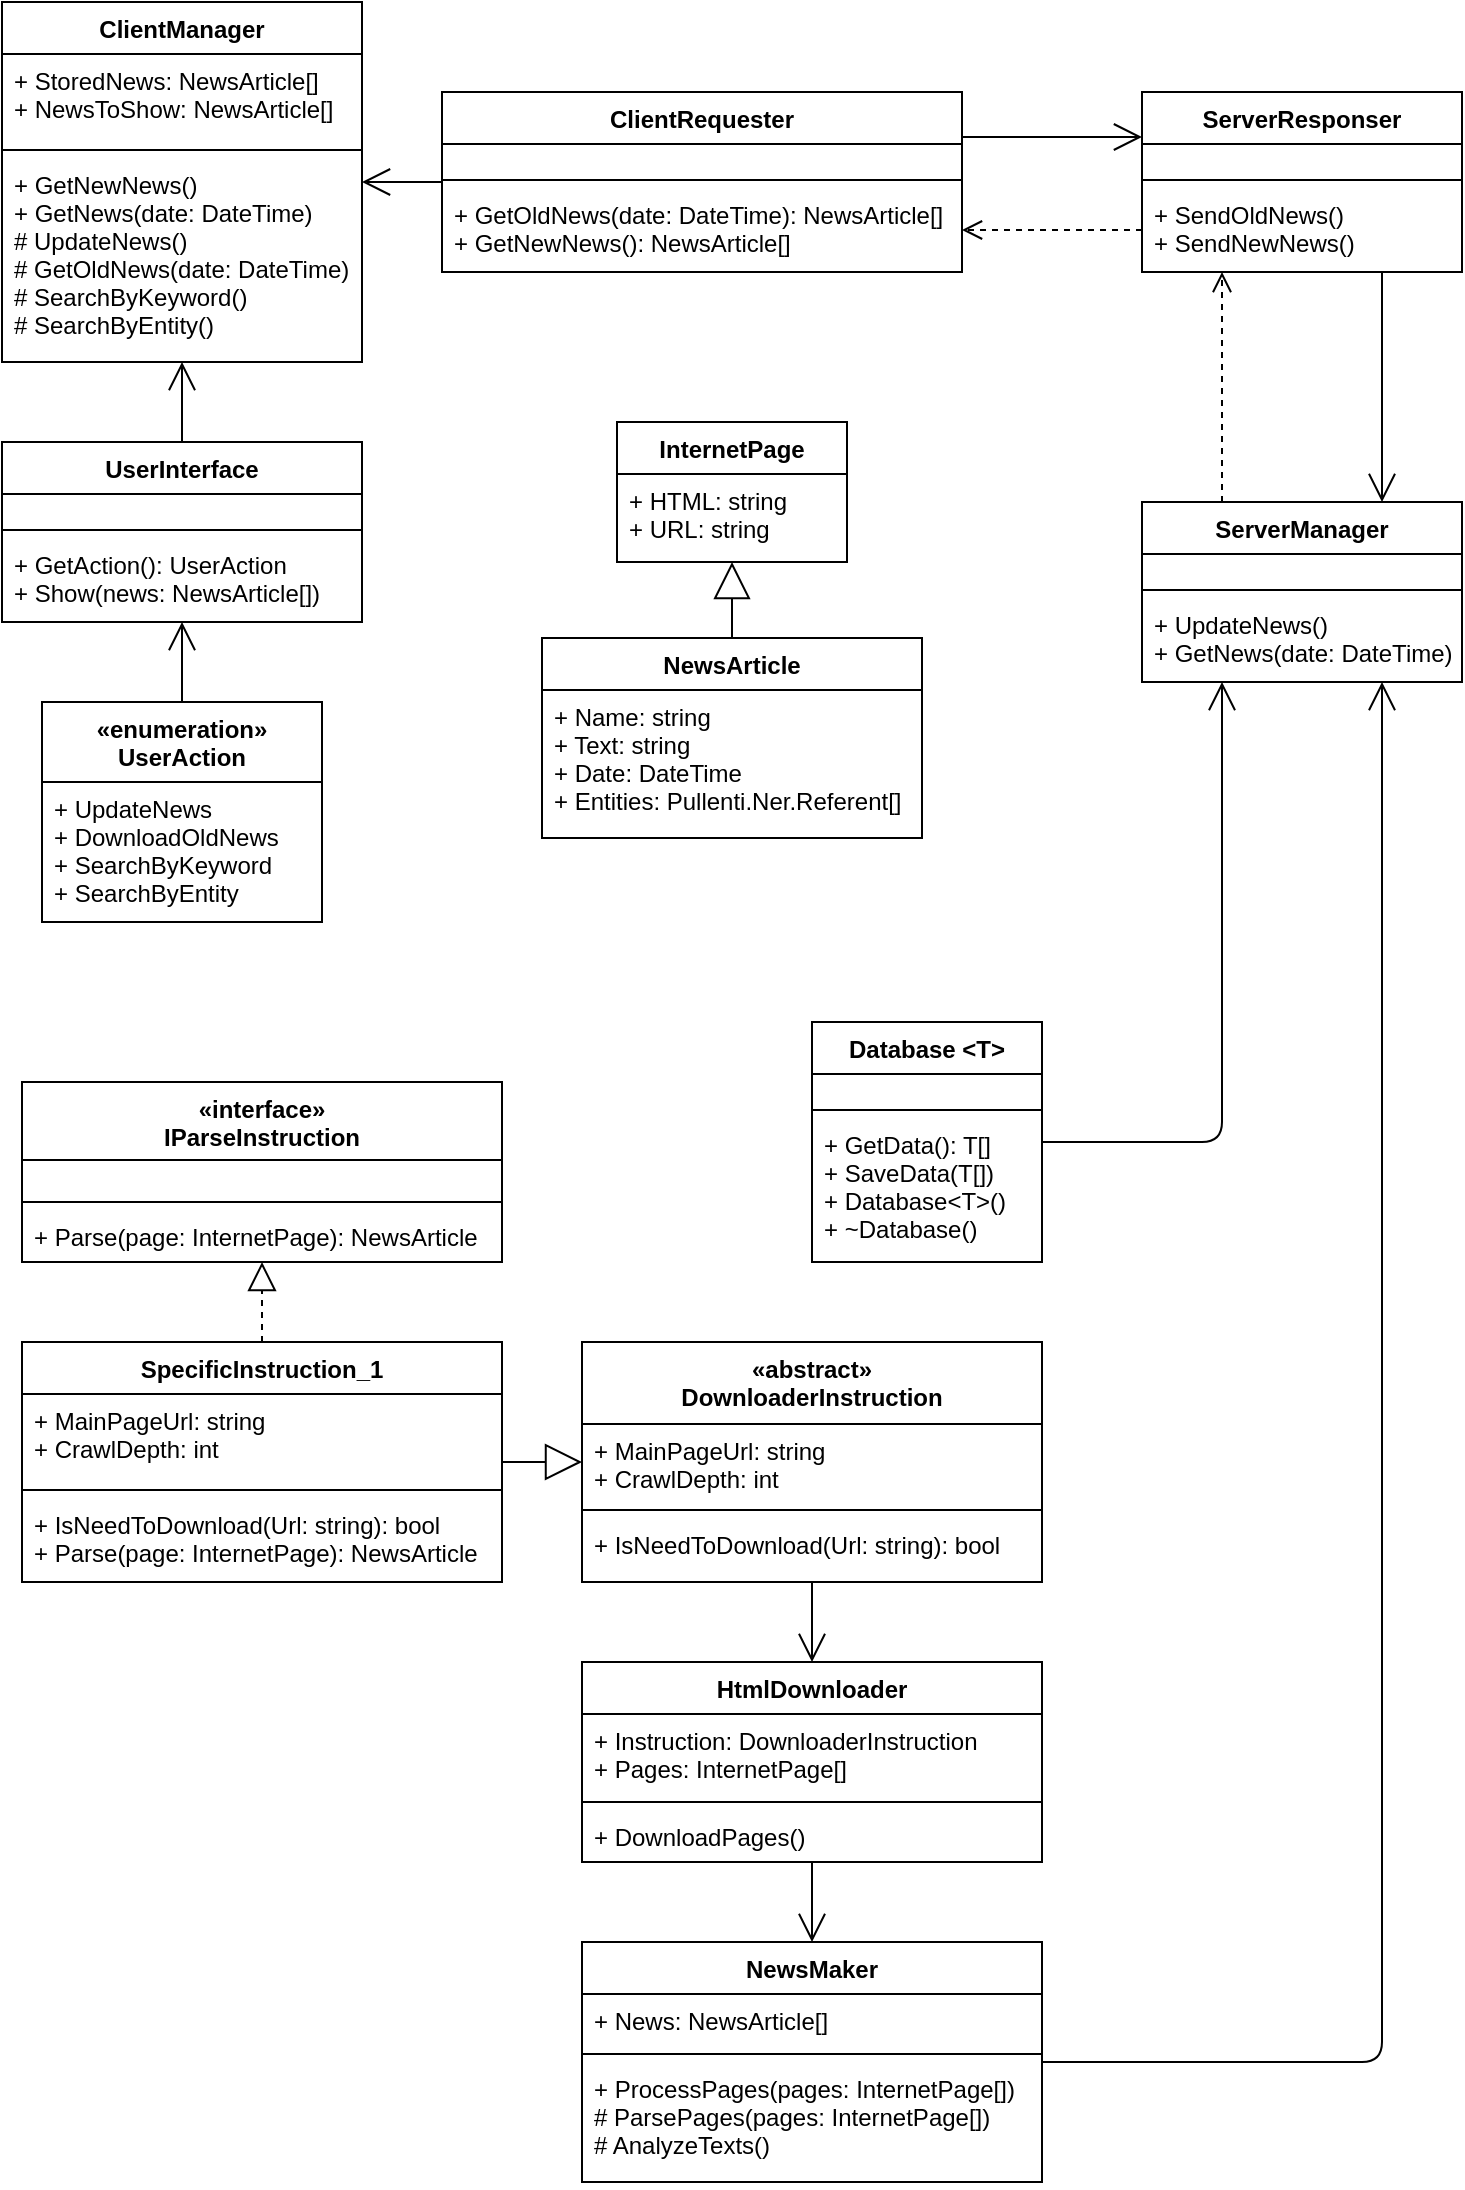 <mxfile version="12.4.2" type="device" pages="1"><diagram id="Vc74P67zV6VOK7TDA0Yw" name="Page-1"><mxGraphModel dx="1024" dy="592" grid="1" gridSize="10" guides="1" tooltips="1" connect="1" arrows="1" fold="1" page="1" pageScale="1" pageWidth="827" pageHeight="1169" math="0" shadow="0"><root><mxCell id="0"/><mxCell id="1" parent="0"/><mxCell id="HoIl5gADd9q3uxg9h6yU-5" value="ClientRequester" style="swimlane;fontStyle=1;align=center;verticalAlign=top;childLayout=stackLayout;horizontal=1;startSize=26;horizontalStack=0;resizeParent=1;resizeParentMax=0;resizeLast=0;collapsible=1;marginBottom=0;" parent="1" vertex="1"><mxGeometry x="250" y="85" width="260" height="90" as="geometry"/></mxCell><mxCell id="HoIl5gADd9q3uxg9h6yU-6" value=" " style="text;strokeColor=none;fillColor=none;align=left;verticalAlign=top;spacingLeft=4;spacingRight=4;overflow=hidden;rotatable=0;points=[[0,0.5],[1,0.5]];portConstraint=eastwest;" parent="HoIl5gADd9q3uxg9h6yU-5" vertex="1"><mxGeometry y="26" width="260" height="14" as="geometry"/></mxCell><mxCell id="HoIl5gADd9q3uxg9h6yU-7" value="" style="line;strokeWidth=1;fillColor=none;align=left;verticalAlign=middle;spacingTop=-1;spacingLeft=3;spacingRight=3;rotatable=0;labelPosition=right;points=[];portConstraint=eastwest;" parent="HoIl5gADd9q3uxg9h6yU-5" vertex="1"><mxGeometry y="40" width="260" height="8" as="geometry"/></mxCell><mxCell id="HoIl5gADd9q3uxg9h6yU-8" value="+ GetOldNews(date: DateTime): NewsArticle[]&#10;+ GetNewNews(): NewsArticle[]" style="text;strokeColor=none;fillColor=none;align=left;verticalAlign=top;spacingLeft=4;spacingRight=4;overflow=hidden;rotatable=0;points=[[0,0.5],[1,0.5]];portConstraint=eastwest;" parent="HoIl5gADd9q3uxg9h6yU-5" vertex="1"><mxGeometry y="48" width="260" height="42" as="geometry"/></mxCell><mxCell id="HoIl5gADd9q3uxg9h6yU-9" value="UserInterface" style="swimlane;fontStyle=1;align=center;verticalAlign=top;childLayout=stackLayout;horizontal=1;startSize=26;horizontalStack=0;resizeParent=1;resizeParentMax=0;resizeLast=0;collapsible=1;marginBottom=0;" parent="1" vertex="1"><mxGeometry x="30" y="260" width="180" height="90" as="geometry"/></mxCell><mxCell id="HoIl5gADd9q3uxg9h6yU-10" value=" " style="text;strokeColor=none;fillColor=none;align=left;verticalAlign=top;spacingLeft=4;spacingRight=4;overflow=hidden;rotatable=0;points=[[0,0.5],[1,0.5]];portConstraint=eastwest;" parent="HoIl5gADd9q3uxg9h6yU-9" vertex="1"><mxGeometry y="26" width="180" height="14" as="geometry"/></mxCell><mxCell id="HoIl5gADd9q3uxg9h6yU-11" value="" style="line;strokeWidth=1;fillColor=none;align=left;verticalAlign=middle;spacingTop=-1;spacingLeft=3;spacingRight=3;rotatable=0;labelPosition=right;points=[];portConstraint=eastwest;" parent="HoIl5gADd9q3uxg9h6yU-9" vertex="1"><mxGeometry y="40" width="180" height="8" as="geometry"/></mxCell><mxCell id="HoIl5gADd9q3uxg9h6yU-12" value="+ GetAction(): UserAction&#10;+ Show(news: NewsArticle[])" style="text;strokeColor=none;fillColor=none;align=left;verticalAlign=top;spacingLeft=4;spacingRight=4;overflow=hidden;rotatable=0;points=[[0,0.5],[1,0.5]];portConstraint=eastwest;" parent="HoIl5gADd9q3uxg9h6yU-9" vertex="1"><mxGeometry y="48" width="180" height="42" as="geometry"/></mxCell><mxCell id="HoIl5gADd9q3uxg9h6yU-17" value="«enumeration»&#10;UserAction" style="swimlane;fontStyle=1;childLayout=stackLayout;horizontal=1;startSize=40;fillColor=#ffffff;horizontalStack=0;resizeParent=1;resizeParentMax=0;resizeLast=0;collapsible=1;marginBottom=0;" parent="1" vertex="1"><mxGeometry x="50" y="390" width="140" height="110" as="geometry"/></mxCell><mxCell id="HoIl5gADd9q3uxg9h6yU-20" value="+ UpdateNews&#10;+ DownloadOldNews&#10;+ SearchByKeyword&#10;+ SearchByEntity" style="text;strokeColor=none;fillColor=none;align=left;verticalAlign=top;spacingLeft=4;spacingRight=4;overflow=hidden;rotatable=0;points=[[0,0.5],[1,0.5]];portConstraint=eastwest;" parent="HoIl5gADd9q3uxg9h6yU-17" vertex="1"><mxGeometry y="40" width="140" height="70" as="geometry"/></mxCell><mxCell id="HoIl5gADd9q3uxg9h6yU-22" value="NewsArticle" style="swimlane;fontStyle=1;childLayout=stackLayout;horizontal=1;startSize=26;fillColor=#ffffff;horizontalStack=0;resizeParent=1;resizeParentMax=0;resizeLast=0;collapsible=1;marginBottom=0;" parent="1" vertex="1"><mxGeometry x="300" y="358" width="190" height="100" as="geometry"/></mxCell><mxCell id="HoIl5gADd9q3uxg9h6yU-23" value="+ Name: string&#10;+ Text: string&#10;+ Date: DateTime&#10;+ Entities: Pullenti.Ner.Referent[]" style="text;strokeColor=none;fillColor=none;align=left;verticalAlign=top;spacingLeft=4;spacingRight=4;overflow=hidden;rotatable=0;points=[[0,0.5],[1,0.5]];portConstraint=eastwest;" parent="HoIl5gADd9q3uxg9h6yU-22" vertex="1"><mxGeometry y="26" width="190" height="74" as="geometry"/></mxCell><mxCell id="HoIl5gADd9q3uxg9h6yU-29" value="InternetPage" style="swimlane;fontStyle=1;childLayout=stackLayout;horizontal=1;startSize=26;fillColor=#ffffff;horizontalStack=0;resizeParent=1;resizeParentMax=0;resizeLast=0;collapsible=1;marginBottom=0;" parent="1" vertex="1"><mxGeometry x="337.5" y="250" width="115" height="70" as="geometry"/></mxCell><mxCell id="HoIl5gADd9q3uxg9h6yU-30" value="+ HTML: string&#10;+ URL: string" style="text;strokeColor=none;fillColor=none;align=left;verticalAlign=top;spacingLeft=4;spacingRight=4;overflow=hidden;rotatable=0;points=[[0,0.5],[1,0.5]];portConstraint=eastwest;" parent="HoIl5gADd9q3uxg9h6yU-29" vertex="1"><mxGeometry y="26" width="115" height="44" as="geometry"/></mxCell><mxCell id="HoIl5gADd9q3uxg9h6yU-33" value="" style="endArrow=block;endSize=16;endFill=0;html=1;arcSize=20;" parent="1" source="HoIl5gADd9q3uxg9h6yU-22" target="HoIl5gADd9q3uxg9h6yU-29" edge="1"><mxGeometry width="160" relative="1" as="geometry"><mxPoint x="-32.5" y="343" as="sourcePoint"/><mxPoint x="127.5" y="343" as="targetPoint"/></mxGeometry></mxCell><mxCell id="HoIl5gADd9q3uxg9h6yU-34" value="" style="endArrow=open;endFill=1;endSize=12;html=1;" parent="1" source="HoIl5gADd9q3uxg9h6yU-17" target="HoIl5gADd9q3uxg9h6yU-9" edge="1"><mxGeometry width="160" relative="1" as="geometry"><mxPoint x="120" y="470" as="sourcePoint"/><mxPoint x="190" y="780" as="targetPoint"/></mxGeometry></mxCell><mxCell id="HoIl5gADd9q3uxg9h6yU-36" value="" style="endArrow=open;endFill=1;endSize=12;html=1;" parent="1" source="HoIl5gADd9q3uxg9h6yU-5" target="mq0-GM8ZZPz0Qi9XNXOs-1" edge="1"><mxGeometry width="160" relative="1" as="geometry"><mxPoint x="270" y="110" as="sourcePoint"/><mxPoint x="430" y="110" as="targetPoint"/></mxGeometry></mxCell><mxCell id="HoIl5gADd9q3uxg9h6yU-37" value="ServerResponser" style="swimlane;fontStyle=1;align=center;verticalAlign=top;childLayout=stackLayout;horizontal=1;startSize=26;horizontalStack=0;resizeParent=1;resizeParentMax=0;resizeLast=0;collapsible=1;marginBottom=0;" parent="1" vertex="1"><mxGeometry x="600" y="85" width="160" height="90" as="geometry"/></mxCell><mxCell id="HoIl5gADd9q3uxg9h6yU-38" value=" " style="text;strokeColor=none;fillColor=none;align=left;verticalAlign=top;spacingLeft=4;spacingRight=4;overflow=hidden;rotatable=0;points=[[0,0.5],[1,0.5]];portConstraint=eastwest;" parent="HoIl5gADd9q3uxg9h6yU-37" vertex="1"><mxGeometry y="26" width="160" height="14" as="geometry"/></mxCell><mxCell id="HoIl5gADd9q3uxg9h6yU-39" value="" style="line;strokeWidth=1;fillColor=none;align=left;verticalAlign=middle;spacingTop=-1;spacingLeft=3;spacingRight=3;rotatable=0;labelPosition=right;points=[];portConstraint=eastwest;" parent="HoIl5gADd9q3uxg9h6yU-37" vertex="1"><mxGeometry y="40" width="160" height="8" as="geometry"/></mxCell><mxCell id="HoIl5gADd9q3uxg9h6yU-40" value="+ SendOldNews()&#10;+ SendNewNews()" style="text;strokeColor=none;fillColor=none;align=left;verticalAlign=top;spacingLeft=4;spacingRight=4;overflow=hidden;rotatable=0;points=[[0,0.5],[1,0.5]];portConstraint=eastwest;" parent="HoIl5gADd9q3uxg9h6yU-37" vertex="1"><mxGeometry y="48" width="160" height="42" as="geometry"/></mxCell><mxCell id="HoIl5gADd9q3uxg9h6yU-41" value="" style="html=1;verticalAlign=bottom;endArrow=open;dashed=1;endSize=8;entryX=1;entryY=0.5;entryDx=0;entryDy=0;exitX=0;exitY=0.5;exitDx=0;exitDy=0;" parent="1" source="HoIl5gADd9q3uxg9h6yU-40" target="HoIl5gADd9q3uxg9h6yU-8" edge="1"><mxGeometry relative="1" as="geometry"><mxPoint x="120" y="575" as="sourcePoint"/><mxPoint x="40" y="575" as="targetPoint"/></mxGeometry></mxCell><mxCell id="HoIl5gADd9q3uxg9h6yU-42" value="" style="endArrow=open;endFill=1;endSize=12;html=1;entryX=0;entryY=0.25;entryDx=0;entryDy=0;exitX=1;exitY=0.25;exitDx=0;exitDy=0;" parent="1" source="HoIl5gADd9q3uxg9h6yU-5" target="HoIl5gADd9q3uxg9h6yU-37" edge="1"><mxGeometry width="160" relative="1" as="geometry"><mxPoint x="220" y="575" as="sourcePoint"/><mxPoint x="380" y="575" as="targetPoint"/></mxGeometry></mxCell><mxCell id="HoIl5gADd9q3uxg9h6yU-44" value="HtmlDownloader" style="swimlane;fontStyle=1;align=center;verticalAlign=top;childLayout=stackLayout;horizontal=1;startSize=26;horizontalStack=0;resizeParent=1;resizeParentMax=0;resizeLast=0;collapsible=1;marginBottom=0;" parent="1" vertex="1"><mxGeometry x="320" y="870" width="230" height="100" as="geometry"/></mxCell><mxCell id="HoIl5gADd9q3uxg9h6yU-45" value="+ Instruction: DownloaderInstruction&#10;+ Pages: InternetPage[]" style="text;strokeColor=none;fillColor=none;align=left;verticalAlign=top;spacingLeft=4;spacingRight=4;overflow=hidden;rotatable=0;points=[[0,0.5],[1,0.5]];portConstraint=eastwest;" parent="HoIl5gADd9q3uxg9h6yU-44" vertex="1"><mxGeometry y="26" width="230" height="40" as="geometry"/></mxCell><mxCell id="HoIl5gADd9q3uxg9h6yU-46" value="" style="line;strokeWidth=1;fillColor=none;align=left;verticalAlign=middle;spacingTop=-1;spacingLeft=3;spacingRight=3;rotatable=0;labelPosition=right;points=[];portConstraint=eastwest;" parent="HoIl5gADd9q3uxg9h6yU-44" vertex="1"><mxGeometry y="66" width="230" height="8" as="geometry"/></mxCell><mxCell id="HoIl5gADd9q3uxg9h6yU-47" value="+ DownloadPages()" style="text;strokeColor=none;fillColor=none;align=left;verticalAlign=top;spacingLeft=4;spacingRight=4;overflow=hidden;rotatable=0;points=[[0,0.5],[1,0.5]];portConstraint=eastwest;" parent="HoIl5gADd9q3uxg9h6yU-44" vertex="1"><mxGeometry y="74" width="230" height="26" as="geometry"/></mxCell><mxCell id="HoIl5gADd9q3uxg9h6yU-48" value="«abstract»&#10;DownloaderInstruction" style="swimlane;fontStyle=1;align=center;verticalAlign=top;childLayout=stackLayout;horizontal=1;startSize=41;horizontalStack=0;resizeParent=1;resizeParentMax=0;resizeLast=0;collapsible=1;marginBottom=0;" parent="1" vertex="1"><mxGeometry x="320" y="710" width="230" height="120" as="geometry"/></mxCell><mxCell id="HoIl5gADd9q3uxg9h6yU-49" value="+ MainPageUrl: string&#10;+ CrawlDepth: int" style="text;strokeColor=none;fillColor=none;align=left;verticalAlign=top;spacingLeft=4;spacingRight=4;overflow=hidden;rotatable=0;points=[[0,0.5],[1,0.5]];portConstraint=eastwest;" parent="HoIl5gADd9q3uxg9h6yU-48" vertex="1"><mxGeometry y="41" width="230" height="39" as="geometry"/></mxCell><mxCell id="HoIl5gADd9q3uxg9h6yU-50" value="" style="line;strokeWidth=1;fillColor=none;align=left;verticalAlign=middle;spacingTop=-1;spacingLeft=3;spacingRight=3;rotatable=0;labelPosition=right;points=[];portConstraint=eastwest;" parent="HoIl5gADd9q3uxg9h6yU-48" vertex="1"><mxGeometry y="80" width="230" height="8" as="geometry"/></mxCell><mxCell id="HoIl5gADd9q3uxg9h6yU-51" value="+ IsNeedToDownload(Url: string): bool" style="text;strokeColor=none;fillColor=none;align=left;verticalAlign=top;spacingLeft=4;spacingRight=4;overflow=hidden;rotatable=0;points=[[0,0.5],[1,0.5]];portConstraint=eastwest;" parent="HoIl5gADd9q3uxg9h6yU-48" vertex="1"><mxGeometry y="88" width="230" height="32" as="geometry"/></mxCell><mxCell id="HoIl5gADd9q3uxg9h6yU-53" value="NewsMaker" style="swimlane;fontStyle=1;align=center;verticalAlign=top;childLayout=stackLayout;horizontal=1;startSize=26;horizontalStack=0;resizeParent=1;resizeParentMax=0;resizeLast=0;collapsible=1;marginBottom=0;" parent="1" vertex="1"><mxGeometry x="320" y="1010" width="230" height="120" as="geometry"/></mxCell><mxCell id="HoIl5gADd9q3uxg9h6yU-54" value="+ News: NewsArticle[]" style="text;strokeColor=none;fillColor=none;align=left;verticalAlign=top;spacingLeft=4;spacingRight=4;overflow=hidden;rotatable=0;points=[[0,0.5],[1,0.5]];portConstraint=eastwest;" parent="HoIl5gADd9q3uxg9h6yU-53" vertex="1"><mxGeometry y="26" width="230" height="26" as="geometry"/></mxCell><mxCell id="HoIl5gADd9q3uxg9h6yU-55" value="" style="line;strokeWidth=1;fillColor=none;align=left;verticalAlign=middle;spacingTop=-1;spacingLeft=3;spacingRight=3;rotatable=0;labelPosition=right;points=[];portConstraint=eastwest;" parent="HoIl5gADd9q3uxg9h6yU-53" vertex="1"><mxGeometry y="52" width="230" height="8" as="geometry"/></mxCell><mxCell id="HoIl5gADd9q3uxg9h6yU-56" value="+ ProcessPages(pages: InternetPage[])&#10;# ParsePages(pages: InternetPage[])&#10;# AnalyzeTexts()" style="text;strokeColor=none;fillColor=none;align=left;verticalAlign=top;spacingLeft=4;spacingRight=4;overflow=hidden;rotatable=0;points=[[0,0.5],[1,0.5]];portConstraint=eastwest;" parent="HoIl5gADd9q3uxg9h6yU-53" vertex="1"><mxGeometry y="60" width="230" height="60" as="geometry"/></mxCell><mxCell id="HoIl5gADd9q3uxg9h6yU-57" value="" style="endArrow=open;endFill=1;endSize=12;html=1;" parent="1" source="HoIl5gADd9q3uxg9h6yU-44" target="HoIl5gADd9q3uxg9h6yU-53" edge="1"><mxGeometry width="160" relative="1" as="geometry"><mxPoint x="-193.24" y="1195" as="sourcePoint"/><mxPoint x="-33.24" y="1195" as="targetPoint"/></mxGeometry></mxCell><mxCell id="HoIl5gADd9q3uxg9h6yU-66" value="Database &lt;T&gt;" style="swimlane;fontStyle=1;align=center;verticalAlign=top;childLayout=stackLayout;horizontal=1;startSize=26;horizontalStack=0;resizeParent=1;resizeParentMax=0;resizeLast=0;collapsible=1;marginBottom=0;" parent="1" vertex="1"><mxGeometry x="435" y="550" width="115" height="120" as="geometry"/></mxCell><mxCell id="HoIl5gADd9q3uxg9h6yU-67" value=" " style="text;strokeColor=none;fillColor=none;align=left;verticalAlign=top;spacingLeft=4;spacingRight=4;overflow=hidden;rotatable=0;points=[[0,0.5],[1,0.5]];portConstraint=eastwest;" parent="HoIl5gADd9q3uxg9h6yU-66" vertex="1"><mxGeometry y="26" width="115" height="14" as="geometry"/></mxCell><mxCell id="HoIl5gADd9q3uxg9h6yU-68" value="" style="line;strokeWidth=1;fillColor=none;align=left;verticalAlign=middle;spacingTop=-1;spacingLeft=3;spacingRight=3;rotatable=0;labelPosition=right;points=[];portConstraint=eastwest;" parent="HoIl5gADd9q3uxg9h6yU-66" vertex="1"><mxGeometry y="40" width="115" height="8" as="geometry"/></mxCell><mxCell id="HoIl5gADd9q3uxg9h6yU-69" value="+ GetData(): T[]&#10;+ SaveData(T[])&#10;+ Database&lt;T&gt;()&#10;+ ~Database()" style="text;strokeColor=none;fillColor=none;align=left;verticalAlign=top;spacingLeft=4;spacingRight=4;overflow=hidden;rotatable=0;points=[[0,0.5],[1,0.5]];portConstraint=eastwest;" parent="HoIl5gADd9q3uxg9h6yU-66" vertex="1"><mxGeometry y="48" width="115" height="72" as="geometry"/></mxCell><mxCell id="HoIl5gADd9q3uxg9h6yU-70" value="SpecificInstruction_1" style="swimlane;fontStyle=1;align=center;verticalAlign=top;childLayout=stackLayout;horizontal=1;startSize=26;horizontalStack=0;resizeParent=1;resizeParentMax=0;resizeLast=0;collapsible=1;marginBottom=0;labelBackgroundColor=#ffffff;fillColor=#ffffff;" parent="1" vertex="1"><mxGeometry x="40" y="710" width="240" height="120" as="geometry"/></mxCell><mxCell id="HoIl5gADd9q3uxg9h6yU-71" value="+ MainPageUrl: string&#10;+ CrawlDepth: int" style="text;strokeColor=none;fillColor=none;align=left;verticalAlign=top;spacingLeft=4;spacingRight=4;overflow=hidden;rotatable=0;points=[[0,0.5],[1,0.5]];portConstraint=eastwest;" parent="HoIl5gADd9q3uxg9h6yU-70" vertex="1"><mxGeometry y="26" width="240" height="44" as="geometry"/></mxCell><mxCell id="HoIl5gADd9q3uxg9h6yU-72" value="" style="line;strokeWidth=1;fillColor=none;align=left;verticalAlign=middle;spacingTop=-1;spacingLeft=3;spacingRight=3;rotatable=0;labelPosition=right;points=[];portConstraint=eastwest;" parent="HoIl5gADd9q3uxg9h6yU-70" vertex="1"><mxGeometry y="70" width="240" height="8" as="geometry"/></mxCell><mxCell id="HoIl5gADd9q3uxg9h6yU-73" value="+ IsNeedToDownload(Url: string): bool&#10;+ Parse(page: InternetPage): NewsArticle" style="text;strokeColor=none;fillColor=none;align=left;verticalAlign=top;spacingLeft=4;spacingRight=4;overflow=hidden;rotatable=0;points=[[0,0.5],[1,0.5]];portConstraint=eastwest;" parent="HoIl5gADd9q3uxg9h6yU-70" vertex="1"><mxGeometry y="78" width="240" height="42" as="geometry"/></mxCell><mxCell id="HoIl5gADd9q3uxg9h6yU-74" value="" style="endArrow=open;endFill=1;endSize=12;html=1;" parent="1" source="HoIl5gADd9q3uxg9h6yU-48" target="HoIl5gADd9q3uxg9h6yU-44" edge="1"><mxGeometry width="160" relative="1" as="geometry"><mxPoint x="-180.74" y="1265" as="sourcePoint"/><mxPoint x="-20.74" y="1265" as="targetPoint"/></mxGeometry></mxCell><mxCell id="HoIl5gADd9q3uxg9h6yU-82" value="" style="endArrow=block;endSize=16;endFill=0;html=1;" parent="1" source="HoIl5gADd9q3uxg9h6yU-70" target="HoIl5gADd9q3uxg9h6yU-48" edge="1"><mxGeometry width="160" relative="1" as="geometry"><mxPoint x="-623.24" y="825" as="sourcePoint"/><mxPoint x="-463.24" y="825" as="targetPoint"/></mxGeometry></mxCell><mxCell id="HoIl5gADd9q3uxg9h6yU-84" value="«interface»&#10;IParseInstruction" style="swimlane;fontStyle=1;align=center;verticalAlign=top;childLayout=stackLayout;horizontal=1;startSize=39;horizontalStack=0;resizeParent=1;resizeParentMax=0;resizeLast=0;collapsible=1;marginBottom=0;labelBackgroundColor=#ffffff;fillColor=#ffffff;" parent="1" vertex="1"><mxGeometry x="40" y="580" width="240" height="90" as="geometry"/></mxCell><mxCell id="HoIl5gADd9q3uxg9h6yU-85" value=" " style="text;strokeColor=none;fillColor=none;align=left;verticalAlign=top;spacingLeft=4;spacingRight=4;overflow=hidden;rotatable=0;points=[[0,0.5],[1,0.5]];portConstraint=eastwest;" parent="HoIl5gADd9q3uxg9h6yU-84" vertex="1"><mxGeometry y="39" width="240" height="17" as="geometry"/></mxCell><mxCell id="HoIl5gADd9q3uxg9h6yU-86" value="" style="line;strokeWidth=1;fillColor=none;align=left;verticalAlign=middle;spacingTop=-1;spacingLeft=3;spacingRight=3;rotatable=0;labelPosition=right;points=[];portConstraint=eastwest;" parent="HoIl5gADd9q3uxg9h6yU-84" vertex="1"><mxGeometry y="56" width="240" height="8" as="geometry"/></mxCell><mxCell id="HoIl5gADd9q3uxg9h6yU-87" value="+ Parse(page: InternetPage): NewsArticle" style="text;strokeColor=none;fillColor=none;align=left;verticalAlign=top;spacingLeft=4;spacingRight=4;overflow=hidden;rotatable=0;points=[[0,0.5],[1,0.5]];portConstraint=eastwest;" parent="HoIl5gADd9q3uxg9h6yU-84" vertex="1"><mxGeometry y="64" width="240" height="26" as="geometry"/></mxCell><mxCell id="HoIl5gADd9q3uxg9h6yU-88" value="" style="endArrow=block;dashed=1;endFill=0;endSize=12;html=1;" parent="1" source="HoIl5gADd9q3uxg9h6yU-70" target="HoIl5gADd9q3uxg9h6yU-84" edge="1"><mxGeometry width="160" relative="1" as="geometry"><mxPoint x="-53.24" y="689" as="sourcePoint"/><mxPoint x="106.76" y="689" as="targetPoint"/></mxGeometry></mxCell><mxCell id="HoIl5gADd9q3uxg9h6yU-94" value="ServerManager" style="swimlane;fontStyle=1;align=center;verticalAlign=top;childLayout=stackLayout;horizontal=1;startSize=26;horizontalStack=0;resizeParent=1;resizeParentMax=0;resizeLast=0;collapsible=1;marginBottom=0;labelBackgroundColor=#ffffff;fillColor=#ffffff;" parent="1" vertex="1"><mxGeometry x="600" y="290" width="160" height="90" as="geometry"/></mxCell><mxCell id="HoIl5gADd9q3uxg9h6yU-95" value=" " style="text;strokeColor=none;fillColor=none;align=left;verticalAlign=top;spacingLeft=4;spacingRight=4;overflow=hidden;rotatable=0;points=[[0,0.5],[1,0.5]];portConstraint=eastwest;" parent="HoIl5gADd9q3uxg9h6yU-94" vertex="1"><mxGeometry y="26" width="160" height="14" as="geometry"/></mxCell><mxCell id="HoIl5gADd9q3uxg9h6yU-96" value="" style="line;strokeWidth=1;fillColor=none;align=left;verticalAlign=middle;spacingTop=-1;spacingLeft=3;spacingRight=3;rotatable=0;labelPosition=right;points=[];portConstraint=eastwest;" parent="HoIl5gADd9q3uxg9h6yU-94" vertex="1"><mxGeometry y="40" width="160" height="8" as="geometry"/></mxCell><mxCell id="HoIl5gADd9q3uxg9h6yU-97" value="+ UpdateNews()&#10;+ GetNews(date: DateTime)" style="text;strokeColor=none;fillColor=none;align=left;verticalAlign=top;spacingLeft=4;spacingRight=4;overflow=hidden;rotatable=0;points=[[0,0.5],[1,0.5]];portConstraint=eastwest;" parent="HoIl5gADd9q3uxg9h6yU-94" vertex="1"><mxGeometry y="48" width="160" height="42" as="geometry"/></mxCell><mxCell id="HoIl5gADd9q3uxg9h6yU-100" value="" style="endArrow=open;endFill=1;endSize=12;html=1;exitX=0.75;exitY=1;exitDx=0;exitDy=0;exitPerimeter=0;entryX=0.75;entryY=0;entryDx=0;entryDy=0;" parent="1" source="HoIl5gADd9q3uxg9h6yU-40" target="HoIl5gADd9q3uxg9h6yU-94" edge="1"><mxGeometry width="160" relative="1" as="geometry"><mxPoint x="710" y="180" as="sourcePoint"/><mxPoint x="820" y="250" as="targetPoint"/></mxGeometry></mxCell><mxCell id="HoIl5gADd9q3uxg9h6yU-101" value="" style="html=1;verticalAlign=bottom;endArrow=open;dashed=1;endSize=8;entryX=0.25;entryY=1;entryDx=0;entryDy=0;entryPerimeter=0;exitX=0.25;exitY=0;exitDx=0;exitDy=0;" parent="1" source="HoIl5gADd9q3uxg9h6yU-94" target="HoIl5gADd9q3uxg9h6yU-40" edge="1"><mxGeometry y="-10" relative="1" as="geometry"><mxPoint x="690" y="250" as="sourcePoint"/><mxPoint x="610" y="250" as="targetPoint"/><mxPoint as="offset"/></mxGeometry></mxCell><mxCell id="HoIl5gADd9q3uxg9h6yU-102" value="" style="endArrow=open;endFill=1;endSize=12;html=1;entryX=0.25;entryY=1;entryDx=0;entryDy=0;entryPerimeter=0;" parent="1" source="HoIl5gADd9q3uxg9h6yU-66" target="HoIl5gADd9q3uxg9h6yU-97" edge="1"><mxGeometry width="160" relative="1" as="geometry"><mxPoint x="560" y="520" as="sourcePoint"/><mxPoint x="640" y="390" as="targetPoint"/><Array as="points"><mxPoint x="640" y="610"/></Array></mxGeometry></mxCell><mxCell id="HoIl5gADd9q3uxg9h6yU-103" value="" style="endArrow=open;endFill=1;endSize=12;html=1;entryX=0.75;entryY=1;entryDx=0;entryDy=0;entryPerimeter=0;" parent="1" source="HoIl5gADd9q3uxg9h6yU-53" target="HoIl5gADd9q3uxg9h6yU-97" edge="1"><mxGeometry width="160" relative="1" as="geometry"><mxPoint x="40" y="1090" as="sourcePoint"/><mxPoint x="720" y="390" as="targetPoint"/><Array as="points"><mxPoint x="720" y="1070"/></Array></mxGeometry></mxCell><mxCell id="mq0-GM8ZZPz0Qi9XNXOs-1" value="ClientManager" style="swimlane;fontStyle=1;align=center;verticalAlign=top;childLayout=stackLayout;horizontal=1;startSize=26;horizontalStack=0;resizeParent=1;resizeParentMax=0;resizeLast=0;collapsible=1;marginBottom=0;labelBackgroundColor=#ffffff;fillColor=#ffffff;" parent="1" vertex="1"><mxGeometry x="30" y="40" width="180" height="180" as="geometry"/></mxCell><mxCell id="mq0-GM8ZZPz0Qi9XNXOs-2" value="+ StoredNews: NewsArticle[]&#10;+ NewsToShow: NewsArticle[]&#10;" style="text;strokeColor=none;fillColor=none;align=left;verticalAlign=top;spacingLeft=4;spacingRight=4;overflow=hidden;rotatable=0;points=[[0,0.5],[1,0.5]];portConstraint=eastwest;" parent="mq0-GM8ZZPz0Qi9XNXOs-1" vertex="1"><mxGeometry y="26" width="180" height="44" as="geometry"/></mxCell><mxCell id="mq0-GM8ZZPz0Qi9XNXOs-3" value="" style="line;strokeWidth=1;fillColor=none;align=left;verticalAlign=middle;spacingTop=-1;spacingLeft=3;spacingRight=3;rotatable=0;labelPosition=right;points=[];portConstraint=eastwest;" parent="mq0-GM8ZZPz0Qi9XNXOs-1" vertex="1"><mxGeometry y="70" width="180" height="8" as="geometry"/></mxCell><mxCell id="mq0-GM8ZZPz0Qi9XNXOs-4" value="+ GetNewNews()&#10;+ GetNews(date: DateTime)&#10;# UpdateNews()&#10;# GetOldNews(date: DateTime)&#10;# SearchByKeyword()&#10;# SearchByEntity()" style="text;strokeColor=none;fillColor=none;align=left;verticalAlign=top;spacingLeft=4;spacingRight=4;overflow=hidden;rotatable=0;points=[[0,0.5],[1,0.5]];portConstraint=eastwest;" parent="mq0-GM8ZZPz0Qi9XNXOs-1" vertex="1"><mxGeometry y="78" width="180" height="102" as="geometry"/></mxCell><mxCell id="mq0-GM8ZZPz0Qi9XNXOs-5" value="" style="endArrow=open;endFill=1;endSize=12;html=1;" parent="1" source="HoIl5gADd9q3uxg9h6yU-9" target="mq0-GM8ZZPz0Qi9XNXOs-1" edge="1"><mxGeometry width="160" relative="1" as="geometry"><mxPoint x="150" y="250" as="sourcePoint"/><mxPoint x="120" y="270" as="targetPoint"/></mxGeometry></mxCell></root></mxGraphModel></diagram></mxfile>